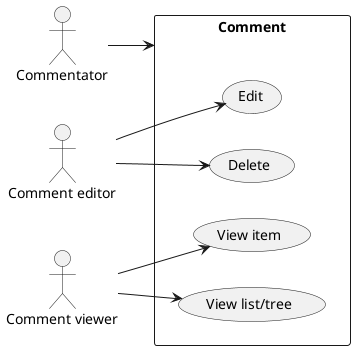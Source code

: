 @startuml

left to right direction

actor Commentator as com
actor "Comment editor" as editor
actor "Comment viewer" as viewer

rectangle "Comment" {
    com --> (Comment)

    editor --> (Edit)
    editor --> (Delete)

    viewer --> (View item)
    viewer --> (View list/tree)
}

@enduml
